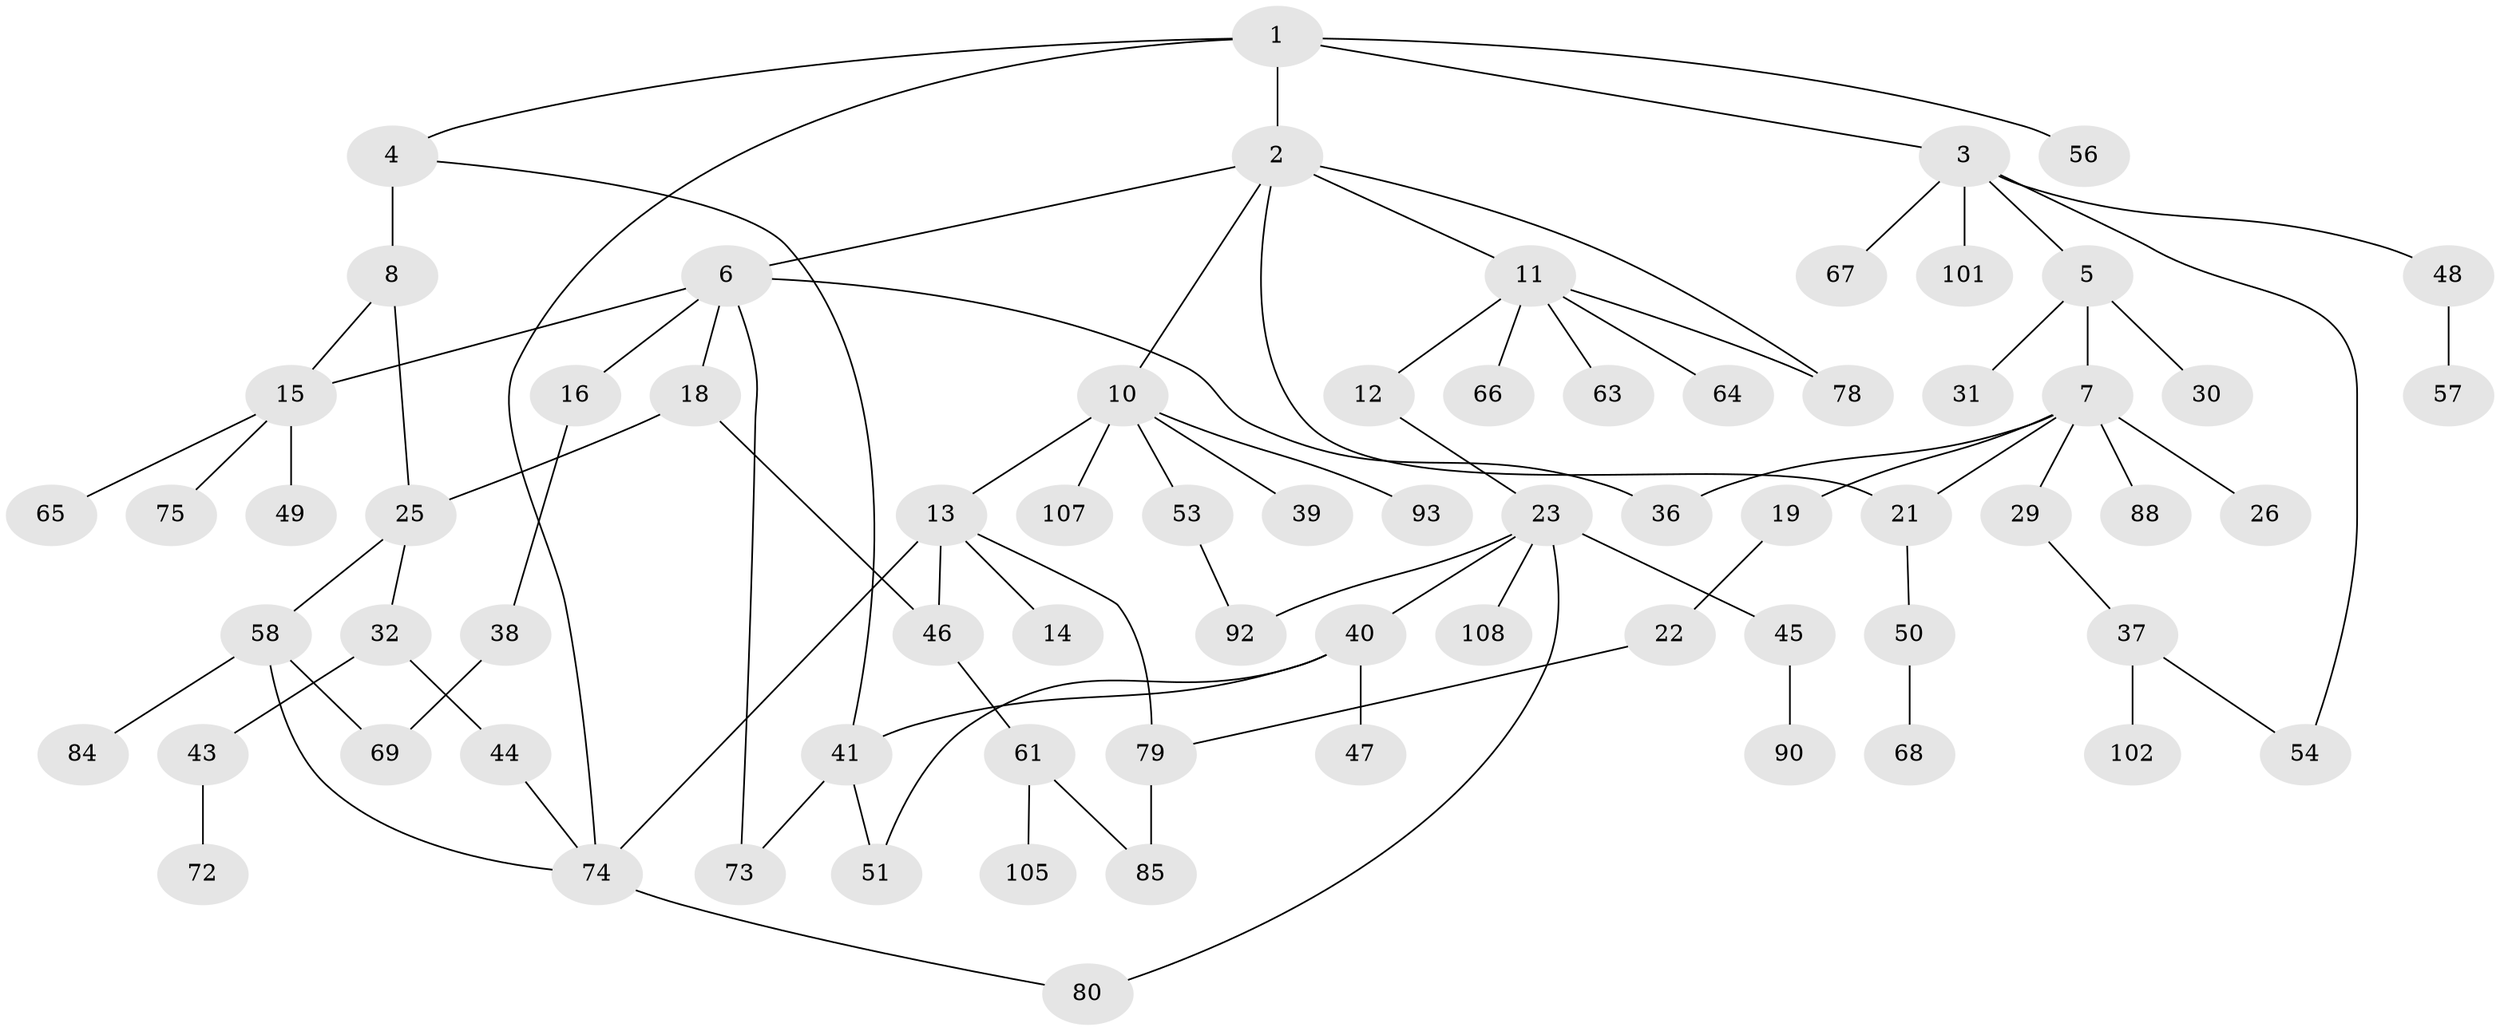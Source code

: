 // original degree distribution, {4: 0.10185185185185185, 7: 0.018518518518518517, 6: 0.037037037037037035, 3: 0.1111111111111111, 5: 0.05555555555555555, 1: 0.3888888888888889, 2: 0.28703703703703703}
// Generated by graph-tools (version 1.1) at 2025/41/03/06/25 10:41:25]
// undirected, 72 vertices, 89 edges
graph export_dot {
graph [start="1"]
  node [color=gray90,style=filled];
  1 [super="+34"];
  2 [super="+42"];
  3 [super="+60"];
  4 [super="+20"];
  5 [super="+35"];
  6 [super="+52"];
  7 [super="+9"];
  8 [super="+99"];
  10 [super="+17"];
  11 [super="+62"];
  12 [super="+59"];
  13 [super="+24"];
  14;
  15 [super="+28"];
  16;
  18 [super="+77"];
  19;
  21 [super="+100"];
  22 [super="+55"];
  23 [super="+27"];
  25 [super="+86"];
  26;
  29;
  30;
  31 [super="+76"];
  32 [super="+33"];
  36 [super="+70"];
  37 [super="+106"];
  38 [super="+83"];
  39 [super="+89"];
  40 [super="+71"];
  41;
  43;
  44;
  45;
  46 [super="+87"];
  47;
  48;
  49;
  50 [super="+103"];
  51 [super="+98"];
  53;
  54;
  56;
  57;
  58 [super="+96"];
  61 [super="+94"];
  63;
  64;
  65 [super="+91"];
  66;
  67;
  68;
  69;
  72;
  73;
  74 [super="+82"];
  75;
  78 [super="+95"];
  79 [super="+104"];
  80 [super="+81"];
  84;
  85;
  88;
  90;
  92 [super="+97"];
  93;
  101;
  102;
  105;
  107;
  108;
  1 -- 2 [weight=2];
  1 -- 3;
  1 -- 4;
  1 -- 56;
  1 -- 74;
  2 -- 6;
  2 -- 10;
  2 -- 11;
  2 -- 78;
  2 -- 21;
  3 -- 5;
  3 -- 48;
  3 -- 67;
  3 -- 101;
  3 -- 54;
  4 -- 8;
  4 -- 41;
  5 -- 7;
  5 -- 30;
  5 -- 31;
  6 -- 16;
  6 -- 18;
  6 -- 15;
  6 -- 36;
  6 -- 73;
  7 -- 19;
  7 -- 29;
  7 -- 36;
  7 -- 21;
  7 -- 88;
  7 -- 26;
  8 -- 15;
  8 -- 25;
  10 -- 13;
  10 -- 39;
  10 -- 93;
  10 -- 107;
  10 -- 53;
  11 -- 12;
  11 -- 63;
  11 -- 64;
  11 -- 66;
  11 -- 78;
  12 -- 23;
  13 -- 14;
  13 -- 79;
  13 -- 74;
  13 -- 46;
  15 -- 49;
  15 -- 65;
  15 -- 75;
  16 -- 38;
  18 -- 25;
  18 -- 46;
  19 -- 22;
  21 -- 50;
  22 -- 79;
  23 -- 40;
  23 -- 45;
  23 -- 92;
  23 -- 80;
  23 -- 108;
  25 -- 32;
  25 -- 58;
  29 -- 37;
  32 -- 43;
  32 -- 44;
  37 -- 54;
  37 -- 102;
  38 -- 69;
  40 -- 47;
  40 -- 41;
  40 -- 51;
  41 -- 51;
  41 -- 73;
  43 -- 72;
  44 -- 74;
  45 -- 90;
  46 -- 61;
  48 -- 57;
  50 -- 68;
  53 -- 92;
  58 -- 69;
  58 -- 74;
  58 -- 84;
  61 -- 105;
  61 -- 85;
  74 -- 80;
  79 -- 85;
}
